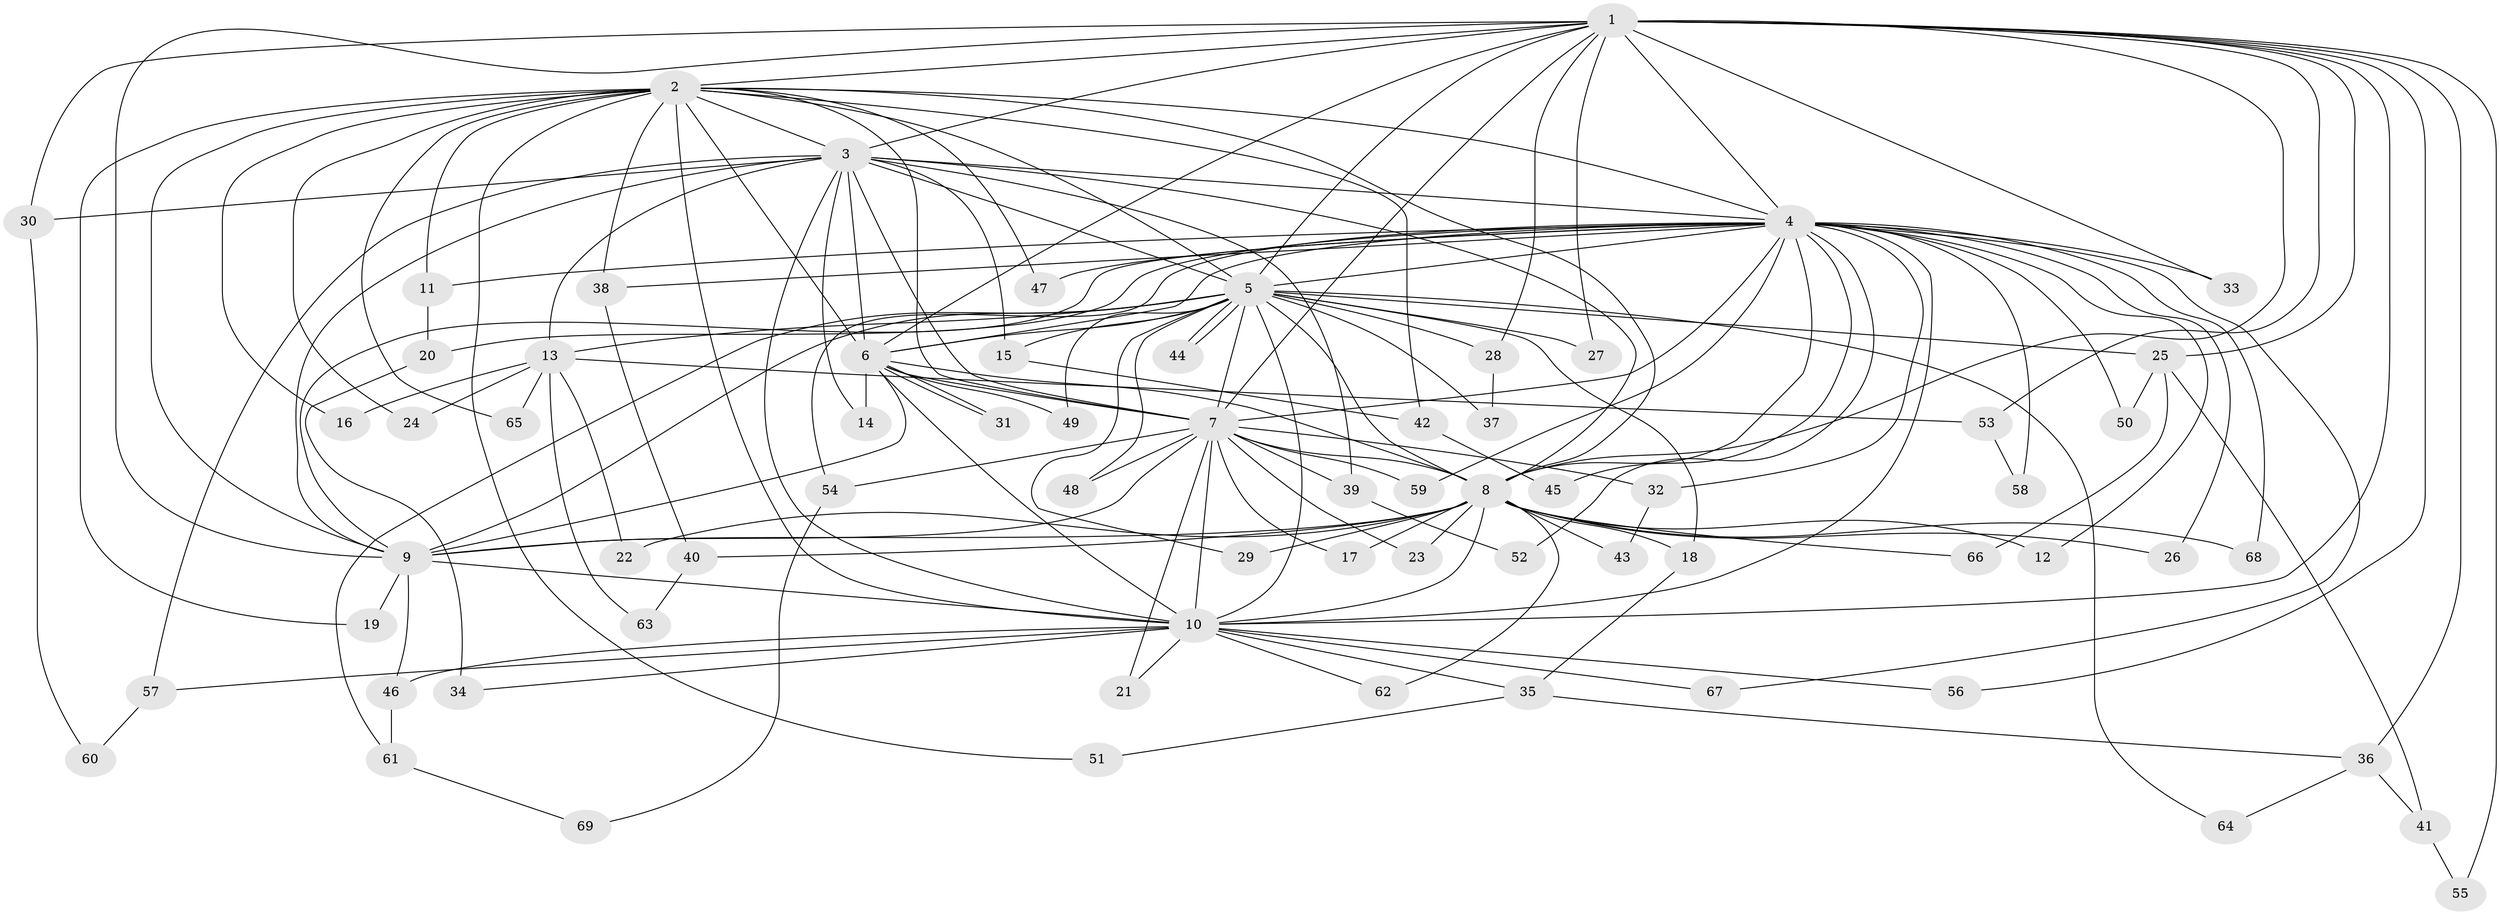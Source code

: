// coarse degree distribution, {20: 0.04, 26: 0.02, 12: 0.02, 21: 0.02, 9: 0.02, 13: 0.02, 8: 0.04, 3: 0.22, 2: 0.5, 5: 0.04, 1: 0.04, 4: 0.02}
// Generated by graph-tools (version 1.1) at 2025/51/02/27/25 19:51:45]
// undirected, 69 vertices, 163 edges
graph export_dot {
graph [start="1"]
  node [color=gray90,style=filled];
  1;
  2;
  3;
  4;
  5;
  6;
  7;
  8;
  9;
  10;
  11;
  12;
  13;
  14;
  15;
  16;
  17;
  18;
  19;
  20;
  21;
  22;
  23;
  24;
  25;
  26;
  27;
  28;
  29;
  30;
  31;
  32;
  33;
  34;
  35;
  36;
  37;
  38;
  39;
  40;
  41;
  42;
  43;
  44;
  45;
  46;
  47;
  48;
  49;
  50;
  51;
  52;
  53;
  54;
  55;
  56;
  57;
  58;
  59;
  60;
  61;
  62;
  63;
  64;
  65;
  66;
  67;
  68;
  69;
  1 -- 2;
  1 -- 3;
  1 -- 4;
  1 -- 5;
  1 -- 6;
  1 -- 7;
  1 -- 8;
  1 -- 9;
  1 -- 10;
  1 -- 25;
  1 -- 27;
  1 -- 28;
  1 -- 30;
  1 -- 33;
  1 -- 36;
  1 -- 53;
  1 -- 55;
  1 -- 56;
  2 -- 3;
  2 -- 4;
  2 -- 5;
  2 -- 6;
  2 -- 7;
  2 -- 8;
  2 -- 9;
  2 -- 10;
  2 -- 11;
  2 -- 16;
  2 -- 19;
  2 -- 24;
  2 -- 38;
  2 -- 42;
  2 -- 47;
  2 -- 51;
  2 -- 65;
  3 -- 4;
  3 -- 5;
  3 -- 6;
  3 -- 7;
  3 -- 8;
  3 -- 9;
  3 -- 10;
  3 -- 13;
  3 -- 14;
  3 -- 15;
  3 -- 30;
  3 -- 39;
  3 -- 57;
  4 -- 5;
  4 -- 6;
  4 -- 7;
  4 -- 8;
  4 -- 9;
  4 -- 10;
  4 -- 11;
  4 -- 12;
  4 -- 20;
  4 -- 26;
  4 -- 32;
  4 -- 33;
  4 -- 38;
  4 -- 45;
  4 -- 47;
  4 -- 50;
  4 -- 52;
  4 -- 54;
  4 -- 58;
  4 -- 59;
  4 -- 67;
  4 -- 68;
  5 -- 6;
  5 -- 7;
  5 -- 8;
  5 -- 9;
  5 -- 10;
  5 -- 13;
  5 -- 15;
  5 -- 18;
  5 -- 25;
  5 -- 27;
  5 -- 28;
  5 -- 29;
  5 -- 37;
  5 -- 44;
  5 -- 44;
  5 -- 48;
  5 -- 49;
  5 -- 61;
  5 -- 64;
  6 -- 7;
  6 -- 8;
  6 -- 9;
  6 -- 10;
  6 -- 14;
  6 -- 31;
  6 -- 31;
  6 -- 49;
  7 -- 8;
  7 -- 9;
  7 -- 10;
  7 -- 17;
  7 -- 21;
  7 -- 23;
  7 -- 32;
  7 -- 39;
  7 -- 48;
  7 -- 54;
  7 -- 59;
  8 -- 9;
  8 -- 10;
  8 -- 12;
  8 -- 17;
  8 -- 18;
  8 -- 22;
  8 -- 23;
  8 -- 26;
  8 -- 29;
  8 -- 40;
  8 -- 43;
  8 -- 62;
  8 -- 66;
  8 -- 68;
  9 -- 10;
  9 -- 19;
  9 -- 46;
  10 -- 21;
  10 -- 34;
  10 -- 35;
  10 -- 46;
  10 -- 56;
  10 -- 57;
  10 -- 62;
  10 -- 67;
  11 -- 20;
  13 -- 16;
  13 -- 22;
  13 -- 24;
  13 -- 53;
  13 -- 63;
  13 -- 65;
  15 -- 42;
  18 -- 35;
  20 -- 34;
  25 -- 41;
  25 -- 50;
  25 -- 66;
  28 -- 37;
  30 -- 60;
  32 -- 43;
  35 -- 36;
  35 -- 51;
  36 -- 41;
  36 -- 64;
  38 -- 40;
  39 -- 52;
  40 -- 63;
  41 -- 55;
  42 -- 45;
  46 -- 61;
  53 -- 58;
  54 -- 69;
  57 -- 60;
  61 -- 69;
}
